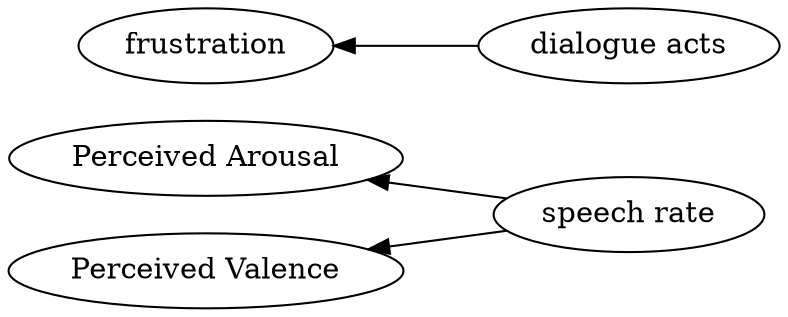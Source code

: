 digraph Test {
	rankdir=RL
	size="15,15"
	overlap=false
	splines=true
	{rank=same; "speech rate" "dialogue acts";}
	{rank=same; "Perceived Arousal" "frustration" "Perceived Valence";}
	"dialogue acts" [href="https://scholar.google.com/scholar?hl=en&q=The%20Additive%20Value%20of%20Multimodal%20Features%20for%20Predicting%20Engagement,%20Frustration,%20and%20Learning%20during%20Tutoring"]
	"dialogue acts" -> frustration
	"speech rate" [href="https://scholar.google.com/scholar?hl=en&q=Modeling%20Team-level%20Multimodal%20Dynamics%20during%20Multiparty%20Collaboration"]
	"speech rate" -> "Perceived Valence"
	"speech rate" [href="https://scholar.google.com/scholar?hl=en&q=Modeling%20Team-level%20Multimodal%20Dynamics%20during%20Multiparty%20Collaboration"]
	"speech rate" -> "Perceived Arousal"
}
